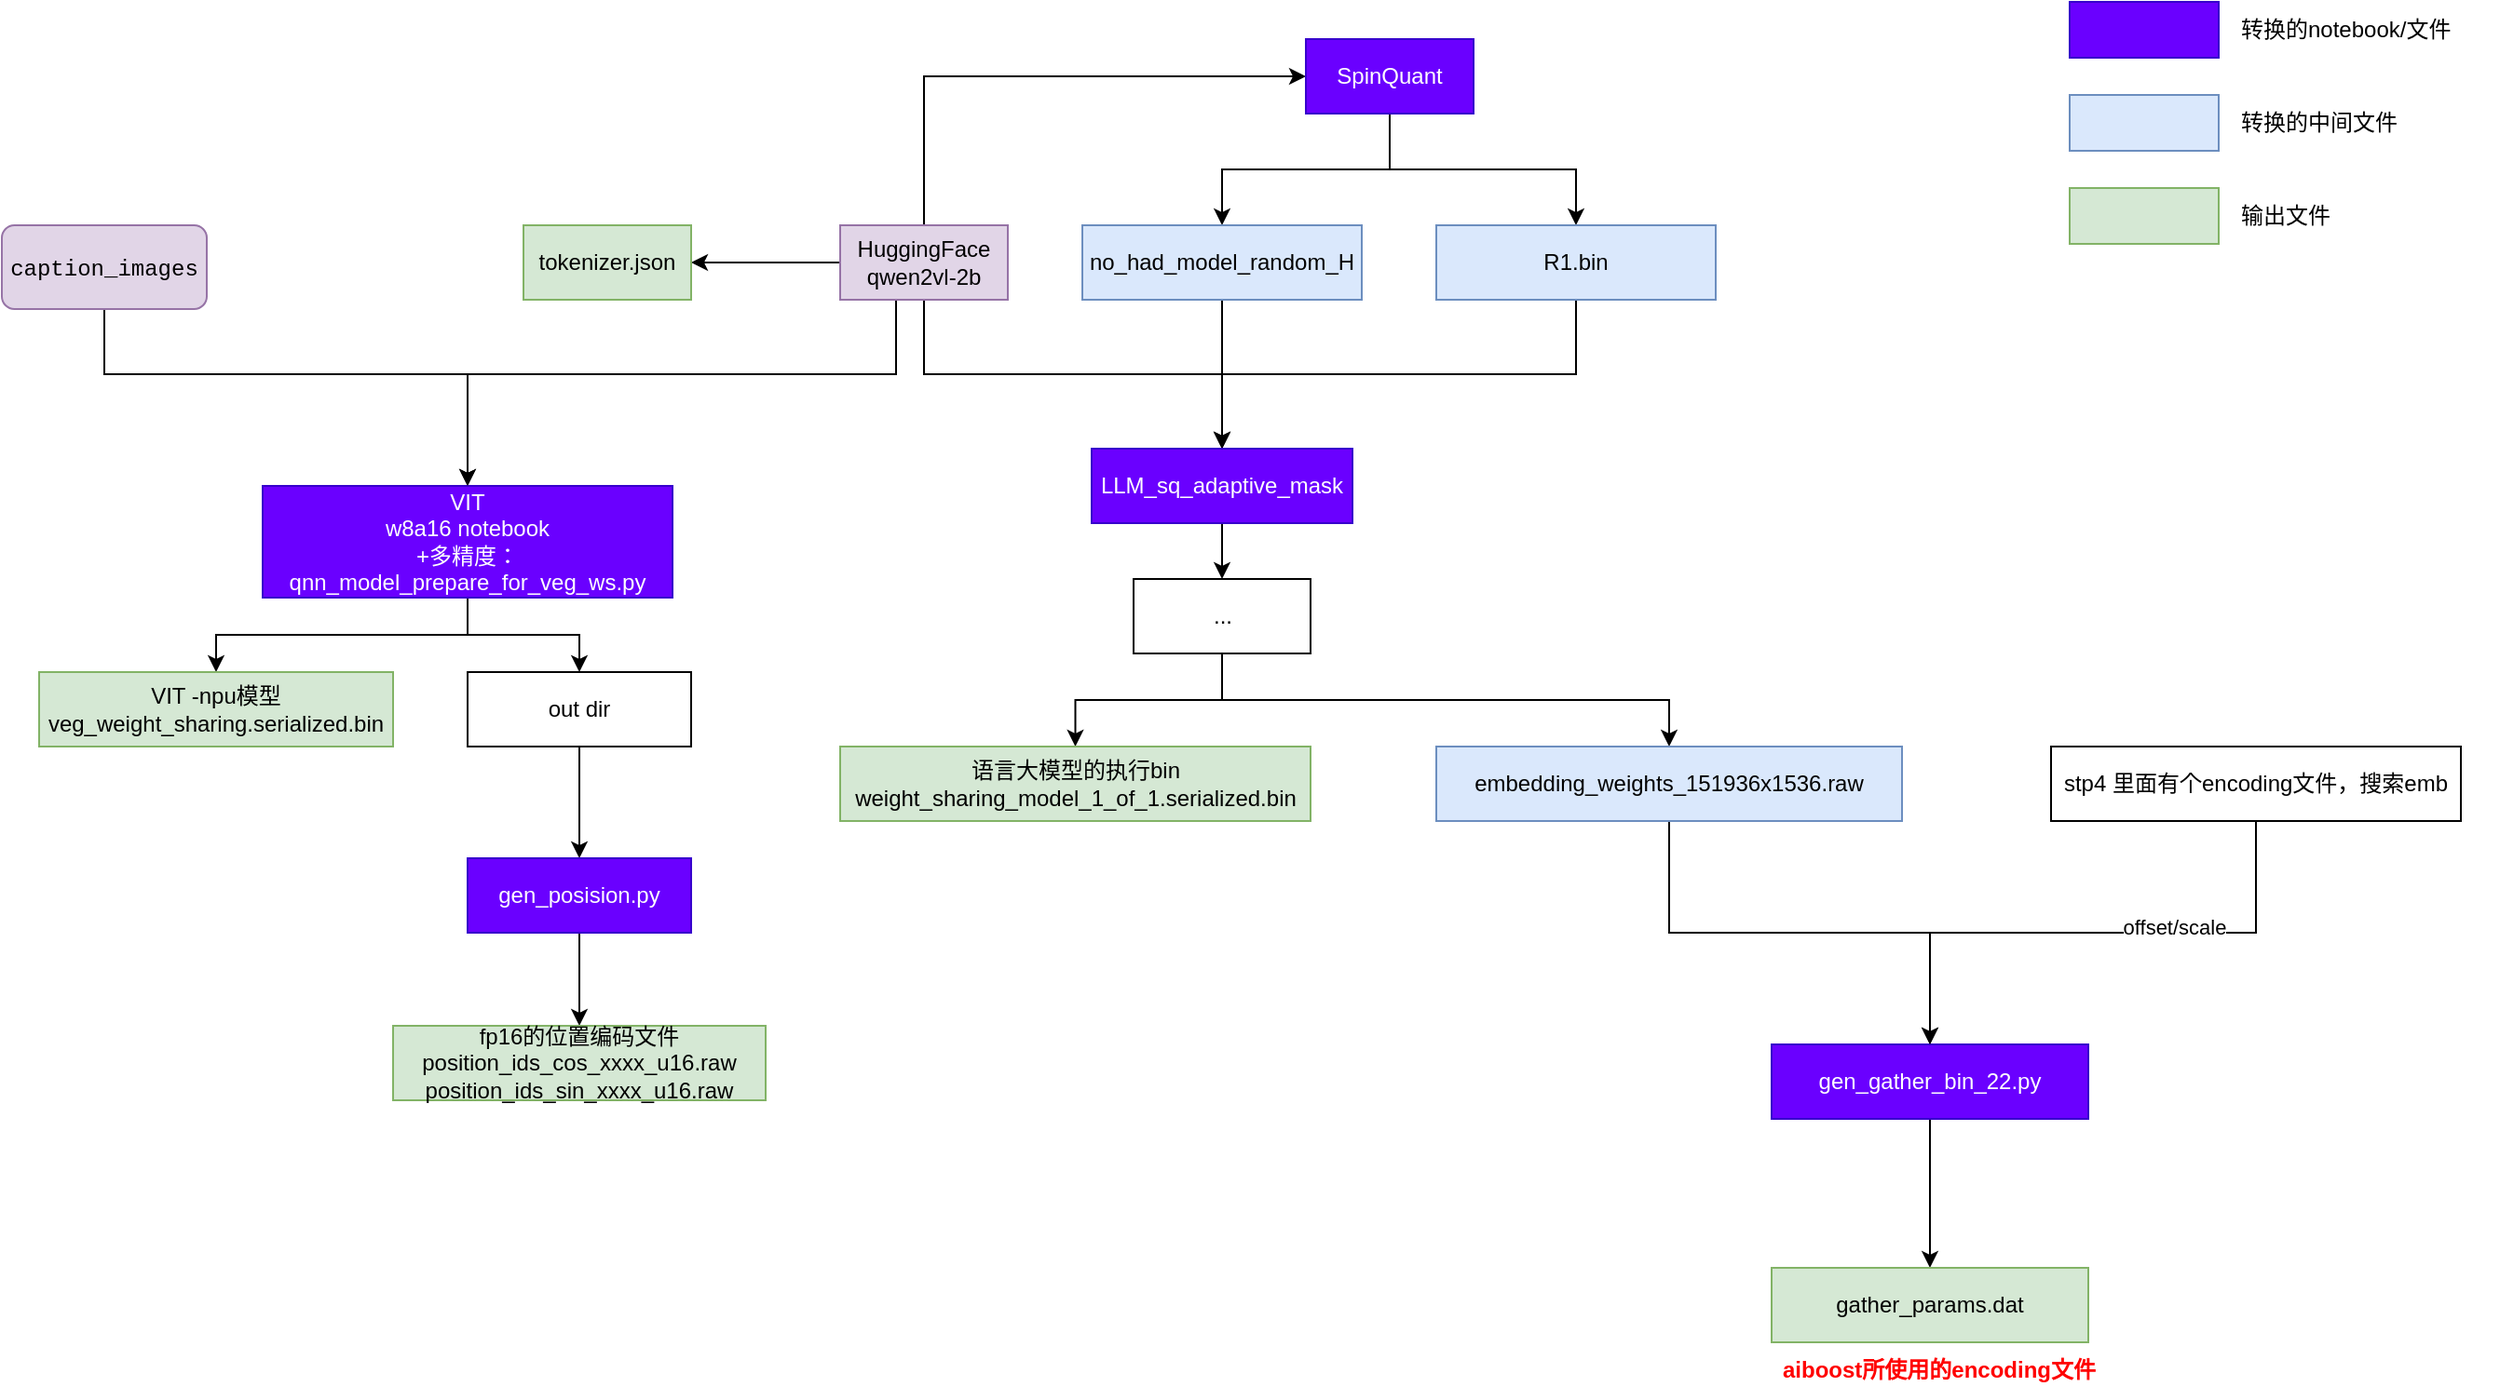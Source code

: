 <mxfile version="27.1.4">
  <diagram name="第 1 页" id="00vnW5_zQpGbm6PfhXu3">
    <mxGraphModel dx="2253" dy="695" grid="1" gridSize="10" guides="1" tooltips="1" connect="1" arrows="1" fold="1" page="1" pageScale="1" pageWidth="827" pageHeight="1169" math="0" shadow="0">
      <root>
        <mxCell id="0" />
        <mxCell id="1" parent="0" />
        <mxCell id="5IKl2JPv--NQccdHP97a-11" style="edgeStyle=orthogonalEdgeStyle;rounded=0;orthogonalLoop=1;jettySize=auto;html=1;exitX=0.5;exitY=0;exitDx=0;exitDy=0;entryX=0;entryY=0.5;entryDx=0;entryDy=0;" parent="1" source="5IKl2JPv--NQccdHP97a-1" target="5IKl2JPv--NQccdHP97a-2" edge="1">
          <mxGeometry relative="1" as="geometry" />
        </mxCell>
        <mxCell id="5IKl2JPv--NQccdHP97a-12" style="edgeStyle=orthogonalEdgeStyle;rounded=0;orthogonalLoop=1;jettySize=auto;html=1;exitX=0.5;exitY=1;exitDx=0;exitDy=0;entryX=0.5;entryY=0;entryDx=0;entryDy=0;" parent="1" source="5IKl2JPv--NQccdHP97a-1" target="5IKl2JPv--NQccdHP97a-10" edge="1">
          <mxGeometry relative="1" as="geometry" />
        </mxCell>
        <mxCell id="5IKl2JPv--NQccdHP97a-22" style="edgeStyle=orthogonalEdgeStyle;rounded=0;orthogonalLoop=1;jettySize=auto;html=1;exitX=0.5;exitY=1;exitDx=0;exitDy=0;entryX=0.5;entryY=0;entryDx=0;entryDy=0;" parent="1" source="5IKl2JPv--NQccdHP97a-1" target="5IKl2JPv--NQccdHP97a-21" edge="1">
          <mxGeometry relative="1" as="geometry">
            <Array as="points">
              <mxPoint x="80" y="360" />
              <mxPoint x="80" y="400" />
              <mxPoint x="-150" y="400" />
            </Array>
          </mxGeometry>
        </mxCell>
        <mxCell id="5IKl2JPv--NQccdHP97a-36" value="" style="edgeStyle=orthogonalEdgeStyle;rounded=0;orthogonalLoop=1;jettySize=auto;html=1;" parent="1" source="5IKl2JPv--NQccdHP97a-1" target="5IKl2JPv--NQccdHP97a-35" edge="1">
          <mxGeometry relative="1" as="geometry" />
        </mxCell>
        <mxCell id="5IKl2JPv--NQccdHP97a-1" value="HuggingFace qwen2vl-2b" style="rounded=0;whiteSpace=wrap;html=1;fillColor=#e1d5e7;strokeColor=#9673a6;" parent="1" vertex="1">
          <mxGeometry x="50" y="320" width="90" height="40" as="geometry" />
        </mxCell>
        <mxCell id="5IKl2JPv--NQccdHP97a-8" style="edgeStyle=orthogonalEdgeStyle;rounded=0;orthogonalLoop=1;jettySize=auto;html=1;exitX=0.5;exitY=1;exitDx=0;exitDy=0;entryX=0.5;entryY=0;entryDx=0;entryDy=0;" parent="1" source="5IKl2JPv--NQccdHP97a-2" target="5IKl2JPv--NQccdHP97a-6" edge="1">
          <mxGeometry relative="1" as="geometry" />
        </mxCell>
        <mxCell id="5IKl2JPv--NQccdHP97a-9" style="edgeStyle=orthogonalEdgeStyle;rounded=0;orthogonalLoop=1;jettySize=auto;html=1;exitX=0.5;exitY=1;exitDx=0;exitDy=0;entryX=0.5;entryY=0;entryDx=0;entryDy=0;" parent="1" source="5IKl2JPv--NQccdHP97a-2" target="5IKl2JPv--NQccdHP97a-4" edge="1">
          <mxGeometry relative="1" as="geometry" />
        </mxCell>
        <mxCell id="5IKl2JPv--NQccdHP97a-2" value="SpinQuant" style="rounded=0;whiteSpace=wrap;html=1;fillColor=#6a00ff;fontColor=#ffffff;strokeColor=#3700CC;" parent="1" vertex="1">
          <mxGeometry x="300" y="220" width="90" height="40" as="geometry" />
        </mxCell>
        <mxCell id="5IKl2JPv--NQccdHP97a-14" style="edgeStyle=orthogonalEdgeStyle;rounded=0;orthogonalLoop=1;jettySize=auto;html=1;exitX=0.5;exitY=1;exitDx=0;exitDy=0;entryX=0.5;entryY=0;entryDx=0;entryDy=0;" parent="1" source="5IKl2JPv--NQccdHP97a-4" target="5IKl2JPv--NQccdHP97a-10" edge="1">
          <mxGeometry relative="1" as="geometry">
            <mxPoint x="260" y="440" as="targetPoint" />
          </mxGeometry>
        </mxCell>
        <mxCell id="5IKl2JPv--NQccdHP97a-4" value="R1.bin" style="rounded=0;whiteSpace=wrap;html=1;fillColor=#dae8fc;strokeColor=#6c8ebf;" parent="1" vertex="1">
          <mxGeometry x="370" y="320" width="150" height="40" as="geometry" />
        </mxCell>
        <mxCell id="5IKl2JPv--NQccdHP97a-13" style="edgeStyle=orthogonalEdgeStyle;rounded=0;orthogonalLoop=1;jettySize=auto;html=1;exitX=0.5;exitY=1;exitDx=0;exitDy=0;entryX=0.5;entryY=0;entryDx=0;entryDy=0;" parent="1" source="5IKl2JPv--NQccdHP97a-6" target="5IKl2JPv--NQccdHP97a-10" edge="1">
          <mxGeometry relative="1" as="geometry">
            <mxPoint x="260" y="440" as="targetPoint" />
          </mxGeometry>
        </mxCell>
        <mxCell id="5IKl2JPv--NQccdHP97a-6" value="no_had_model_random_H" style="rounded=0;whiteSpace=wrap;html=1;fillColor=#dae8fc;strokeColor=#6c8ebf;" parent="1" vertex="1">
          <mxGeometry x="180" y="320" width="150" height="40" as="geometry" />
        </mxCell>
        <mxCell id="5IKl2JPv--NQccdHP97a-16" value="" style="edgeStyle=orthogonalEdgeStyle;rounded=0;orthogonalLoop=1;jettySize=auto;html=1;" parent="1" source="5IKl2JPv--NQccdHP97a-10" target="5IKl2JPv--NQccdHP97a-15" edge="1">
          <mxGeometry relative="1" as="geometry" />
        </mxCell>
        <mxCell id="5IKl2JPv--NQccdHP97a-10" value="LLM_sq_adaptive_mask" style="rounded=0;whiteSpace=wrap;html=1;fillColor=#6a00ff;fontColor=#ffffff;strokeColor=#3700CC;" parent="1" vertex="1">
          <mxGeometry x="185" y="440" width="140" height="40" as="geometry" />
        </mxCell>
        <mxCell id="5IKl2JPv--NQccdHP97a-18" value="" style="edgeStyle=orthogonalEdgeStyle;rounded=0;orthogonalLoop=1;jettySize=auto;html=1;" parent="1" source="5IKl2JPv--NQccdHP97a-15" target="5IKl2JPv--NQccdHP97a-17" edge="1">
          <mxGeometry relative="1" as="geometry" />
        </mxCell>
        <mxCell id="5IKl2JPv--NQccdHP97a-20" style="edgeStyle=orthogonalEdgeStyle;rounded=0;orthogonalLoop=1;jettySize=auto;html=1;exitX=0.5;exitY=1;exitDx=0;exitDy=0;entryX=0.5;entryY=0;entryDx=0;entryDy=0;" parent="1" source="5IKl2JPv--NQccdHP97a-15" target="5IKl2JPv--NQccdHP97a-19" edge="1">
          <mxGeometry relative="1" as="geometry" />
        </mxCell>
        <mxCell id="5IKl2JPv--NQccdHP97a-15" value="..." style="rounded=0;whiteSpace=wrap;html=1;" parent="1" vertex="1">
          <mxGeometry x="207.5" y="510" width="95" height="40" as="geometry" />
        </mxCell>
        <mxCell id="5IKl2JPv--NQccdHP97a-17" value="语言大模型的执行bin&lt;br&gt;weight_sharing_model_1_of_1.serialized.bin" style="rounded=0;whiteSpace=wrap;html=1;fillColor=#d5e8d4;strokeColor=#82b366;" parent="1" vertex="1">
          <mxGeometry x="50" y="600" width="252.5" height="40" as="geometry" />
        </mxCell>
        <mxCell id="CIBBwUVnDgYIZ5RibIoT-2" value="" style="edgeStyle=orthogonalEdgeStyle;rounded=0;orthogonalLoop=1;jettySize=auto;html=1;" parent="1" source="5IKl2JPv--NQccdHP97a-19" target="CIBBwUVnDgYIZ5RibIoT-1" edge="1">
          <mxGeometry relative="1" as="geometry" />
        </mxCell>
        <mxCell id="5IKl2JPv--NQccdHP97a-19" value="embedding_weights_151936x1536.raw" style="rounded=0;whiteSpace=wrap;html=1;fillColor=#dae8fc;strokeColor=#6c8ebf;" parent="1" vertex="1">
          <mxGeometry x="370" y="600" width="250" height="40" as="geometry" />
        </mxCell>
        <mxCell id="5IKl2JPv--NQccdHP97a-28" value="" style="edgeStyle=orthogonalEdgeStyle;rounded=0;orthogonalLoop=1;jettySize=auto;html=1;" parent="1" source="5IKl2JPv--NQccdHP97a-21" target="5IKl2JPv--NQccdHP97a-27" edge="1">
          <mxGeometry relative="1" as="geometry" />
        </mxCell>
        <mxCell id="5IKl2JPv--NQccdHP97a-30" value="" style="edgeStyle=orthogonalEdgeStyle;rounded=0;orthogonalLoop=1;jettySize=auto;html=1;" parent="1" source="5IKl2JPv--NQccdHP97a-21" target="5IKl2JPv--NQccdHP97a-29" edge="1">
          <mxGeometry relative="1" as="geometry" />
        </mxCell>
        <mxCell id="5IKl2JPv--NQccdHP97a-21" value="VIT&lt;br&gt;w8a16 notebook&lt;br&gt;+多精度：qnn_model_prepare_for_veg_ws.py" style="rounded=0;whiteSpace=wrap;html=1;fillColor=#6a00ff;fontColor=#ffffff;strokeColor=#3700CC;" parent="1" vertex="1">
          <mxGeometry x="-260" y="460" width="220" height="60" as="geometry" />
        </mxCell>
        <mxCell id="5IKl2JPv--NQccdHP97a-25" style="edgeStyle=orthogonalEdgeStyle;rounded=0;orthogonalLoop=1;jettySize=auto;html=1;exitX=0.5;exitY=1;exitDx=0;exitDy=0;entryX=0.5;entryY=0;entryDx=0;entryDy=0;" parent="1" source="5IKl2JPv--NQccdHP97a-24" target="5IKl2JPv--NQccdHP97a-21" edge="1">
          <mxGeometry relative="1" as="geometry">
            <Array as="points">
              <mxPoint x="-345" y="400" />
              <mxPoint x="-150" y="400" />
            </Array>
          </mxGeometry>
        </mxCell>
        <mxCell id="5IKl2JPv--NQccdHP97a-24" value="&lt;div style=&quot;font-family: Menlo, Monaco, &amp;quot;Courier New&amp;quot;, monospace; line-height: 18px; white-space: pre;&quot;&gt;&lt;font style=&quot;color: rgb(0, 0, 0);&quot;&gt;caption_images&lt;/font&gt;&lt;/div&gt;" style="rounded=1;whiteSpace=wrap;html=1;fillColor=#e1d5e7;strokeColor=#9673a6;" parent="1" vertex="1">
          <mxGeometry x="-400" y="320" width="110" height="45" as="geometry" />
        </mxCell>
        <mxCell id="5IKl2JPv--NQccdHP97a-27" value="VIT -npu模型&lt;br&gt;veg_weight_sharing.serialized.bin" style="rounded=0;whiteSpace=wrap;html=1;fillColor=#d5e8d4;strokeColor=#82b366;" parent="1" vertex="1">
          <mxGeometry x="-380" y="560" width="190" height="40" as="geometry" />
        </mxCell>
        <mxCell id="5IKl2JPv--NQccdHP97a-32" value="" style="edgeStyle=orthogonalEdgeStyle;rounded=0;orthogonalLoop=1;jettySize=auto;html=1;" parent="1" source="5IKl2JPv--NQccdHP97a-29" target="5IKl2JPv--NQccdHP97a-31" edge="1">
          <mxGeometry relative="1" as="geometry" />
        </mxCell>
        <mxCell id="5IKl2JPv--NQccdHP97a-29" value="out dir" style="rounded=0;whiteSpace=wrap;html=1;" parent="1" vertex="1">
          <mxGeometry x="-150" y="560" width="120" height="40" as="geometry" />
        </mxCell>
        <mxCell id="5IKl2JPv--NQccdHP97a-34" value="" style="edgeStyle=orthogonalEdgeStyle;rounded=0;orthogonalLoop=1;jettySize=auto;html=1;" parent="1" source="5IKl2JPv--NQccdHP97a-31" target="5IKl2JPv--NQccdHP97a-33" edge="1">
          <mxGeometry relative="1" as="geometry" />
        </mxCell>
        <mxCell id="5IKl2JPv--NQccdHP97a-31" value="gen_posision.py" style="rounded=0;whiteSpace=wrap;html=1;fillColor=#6a00ff;fontColor=#ffffff;strokeColor=#3700CC;" parent="1" vertex="1">
          <mxGeometry x="-150" y="660" width="120" height="40" as="geometry" />
        </mxCell>
        <mxCell id="5IKl2JPv--NQccdHP97a-33" value="fp16的位置编码文件&lt;br&gt;position_ids_cos_xxxx_u16.raw&lt;br&gt;&lt;div&gt;position_ids_sin_xxxx_u16.raw&lt;br&gt;&lt;/div&gt;" style="rounded=0;whiteSpace=wrap;html=1;fillColor=#d5e8d4;strokeColor=#82b366;" parent="1" vertex="1">
          <mxGeometry x="-190" y="750" width="200" height="40" as="geometry" />
        </mxCell>
        <mxCell id="5IKl2JPv--NQccdHP97a-35" value="tokenizer.json" style="rounded=0;whiteSpace=wrap;html=1;fillColor=#d5e8d4;strokeColor=#82b366;" parent="1" vertex="1">
          <mxGeometry x="-120" y="320" width="90" height="40" as="geometry" />
        </mxCell>
        <mxCell id="CIBBwUVnDgYIZ5RibIoT-7" value="" style="edgeStyle=orthogonalEdgeStyle;rounded=0;orthogonalLoop=1;jettySize=auto;html=1;" parent="1" source="CIBBwUVnDgYIZ5RibIoT-1" target="CIBBwUVnDgYIZ5RibIoT-6" edge="1">
          <mxGeometry relative="1" as="geometry" />
        </mxCell>
        <mxCell id="CIBBwUVnDgYIZ5RibIoT-1" value="gen_gather_bin_22.py" style="rounded=0;whiteSpace=wrap;html=1;fillColor=#6a00ff;fontColor=#ffffff;strokeColor=#3700CC;" parent="1" vertex="1">
          <mxGeometry x="550" y="760" width="170" height="40" as="geometry" />
        </mxCell>
        <mxCell id="CIBBwUVnDgYIZ5RibIoT-4" style="edgeStyle=orthogonalEdgeStyle;rounded=0;orthogonalLoop=1;jettySize=auto;html=1;entryX=0.5;entryY=0;entryDx=0;entryDy=0;" parent="1" source="CIBBwUVnDgYIZ5RibIoT-3" target="CIBBwUVnDgYIZ5RibIoT-1" edge="1">
          <mxGeometry relative="1" as="geometry" />
        </mxCell>
        <mxCell id="CIBBwUVnDgYIZ5RibIoT-5" value="offset/scale" style="edgeLabel;html=1;align=center;verticalAlign=middle;resizable=0;points=[];" parent="CIBBwUVnDgYIZ5RibIoT-4" vertex="1" connectable="0">
          <mxGeometry x="-0.295" y="-3" relative="1" as="geometry">
            <mxPoint as="offset" />
          </mxGeometry>
        </mxCell>
        <mxCell id="CIBBwUVnDgYIZ5RibIoT-3" value="stp4 里面有个encoding文件，搜索emb" style="rounded=0;whiteSpace=wrap;html=1;" parent="1" vertex="1">
          <mxGeometry x="700" y="600" width="220" height="40" as="geometry" />
        </mxCell>
        <mxCell id="CIBBwUVnDgYIZ5RibIoT-6" value="gather_params.dat" style="rounded=0;whiteSpace=wrap;html=1;fillColor=#d5e8d4;strokeColor=#82b366;" parent="1" vertex="1">
          <mxGeometry x="550" y="880" width="170" height="40" as="geometry" />
        </mxCell>
        <mxCell id="CIBBwUVnDgYIZ5RibIoT-14" value="" style="group" parent="1" vertex="1" connectable="0">
          <mxGeometry x="710" y="200" width="230" height="130" as="geometry" />
        </mxCell>
        <mxCell id="CIBBwUVnDgYIZ5RibIoT-8" value="" style="rounded=0;whiteSpace=wrap;html=1;fillColor=#6a00ff;fontColor=#ffffff;strokeColor=#3700CC;" parent="CIBBwUVnDgYIZ5RibIoT-14" vertex="1">
          <mxGeometry width="80" height="30" as="geometry" />
        </mxCell>
        <mxCell id="CIBBwUVnDgYIZ5RibIoT-9" value="" style="rounded=0;whiteSpace=wrap;html=1;fillColor=#dae8fc;strokeColor=#6c8ebf;" parent="CIBBwUVnDgYIZ5RibIoT-14" vertex="1">
          <mxGeometry y="50" width="80" height="30" as="geometry" />
        </mxCell>
        <mxCell id="CIBBwUVnDgYIZ5RibIoT-10" value="转换的notebook/文件" style="text;strokeColor=none;align=left;fillColor=none;html=1;verticalAlign=middle;whiteSpace=wrap;rounded=0;" parent="CIBBwUVnDgYIZ5RibIoT-14" vertex="1">
          <mxGeometry x="90" width="140" height="30" as="geometry" />
        </mxCell>
        <mxCell id="CIBBwUVnDgYIZ5RibIoT-11" value="转换的中间文件" style="text;strokeColor=none;align=left;fillColor=none;html=1;verticalAlign=middle;whiteSpace=wrap;rounded=0;" parent="CIBBwUVnDgYIZ5RibIoT-14" vertex="1">
          <mxGeometry x="90" y="50" width="140" height="30" as="geometry" />
        </mxCell>
        <mxCell id="CIBBwUVnDgYIZ5RibIoT-12" value="" style="rounded=0;whiteSpace=wrap;html=1;fillColor=#d5e8d4;strokeColor=#82b366;" parent="CIBBwUVnDgYIZ5RibIoT-14" vertex="1">
          <mxGeometry y="100" width="80" height="30" as="geometry" />
        </mxCell>
        <mxCell id="CIBBwUVnDgYIZ5RibIoT-13" value="输出文件" style="text;strokeColor=none;align=left;fillColor=none;html=1;verticalAlign=middle;whiteSpace=wrap;rounded=0;" parent="CIBBwUVnDgYIZ5RibIoT-14" vertex="1">
          <mxGeometry x="90" y="100" width="140" height="30" as="geometry" />
        </mxCell>
        <mxCell id="AaTzFZ3mEv86l7qf1KZA-1" value="aiboost所使用的encoding文件" style="text;strokeColor=none;align=center;fillColor=none;html=1;verticalAlign=middle;whiteSpace=wrap;rounded=0;fontStyle=1;fontColor=#FF0000;" vertex="1" parent="1">
          <mxGeometry x="550" y="920" width="180" height="30" as="geometry" />
        </mxCell>
      </root>
    </mxGraphModel>
  </diagram>
</mxfile>
